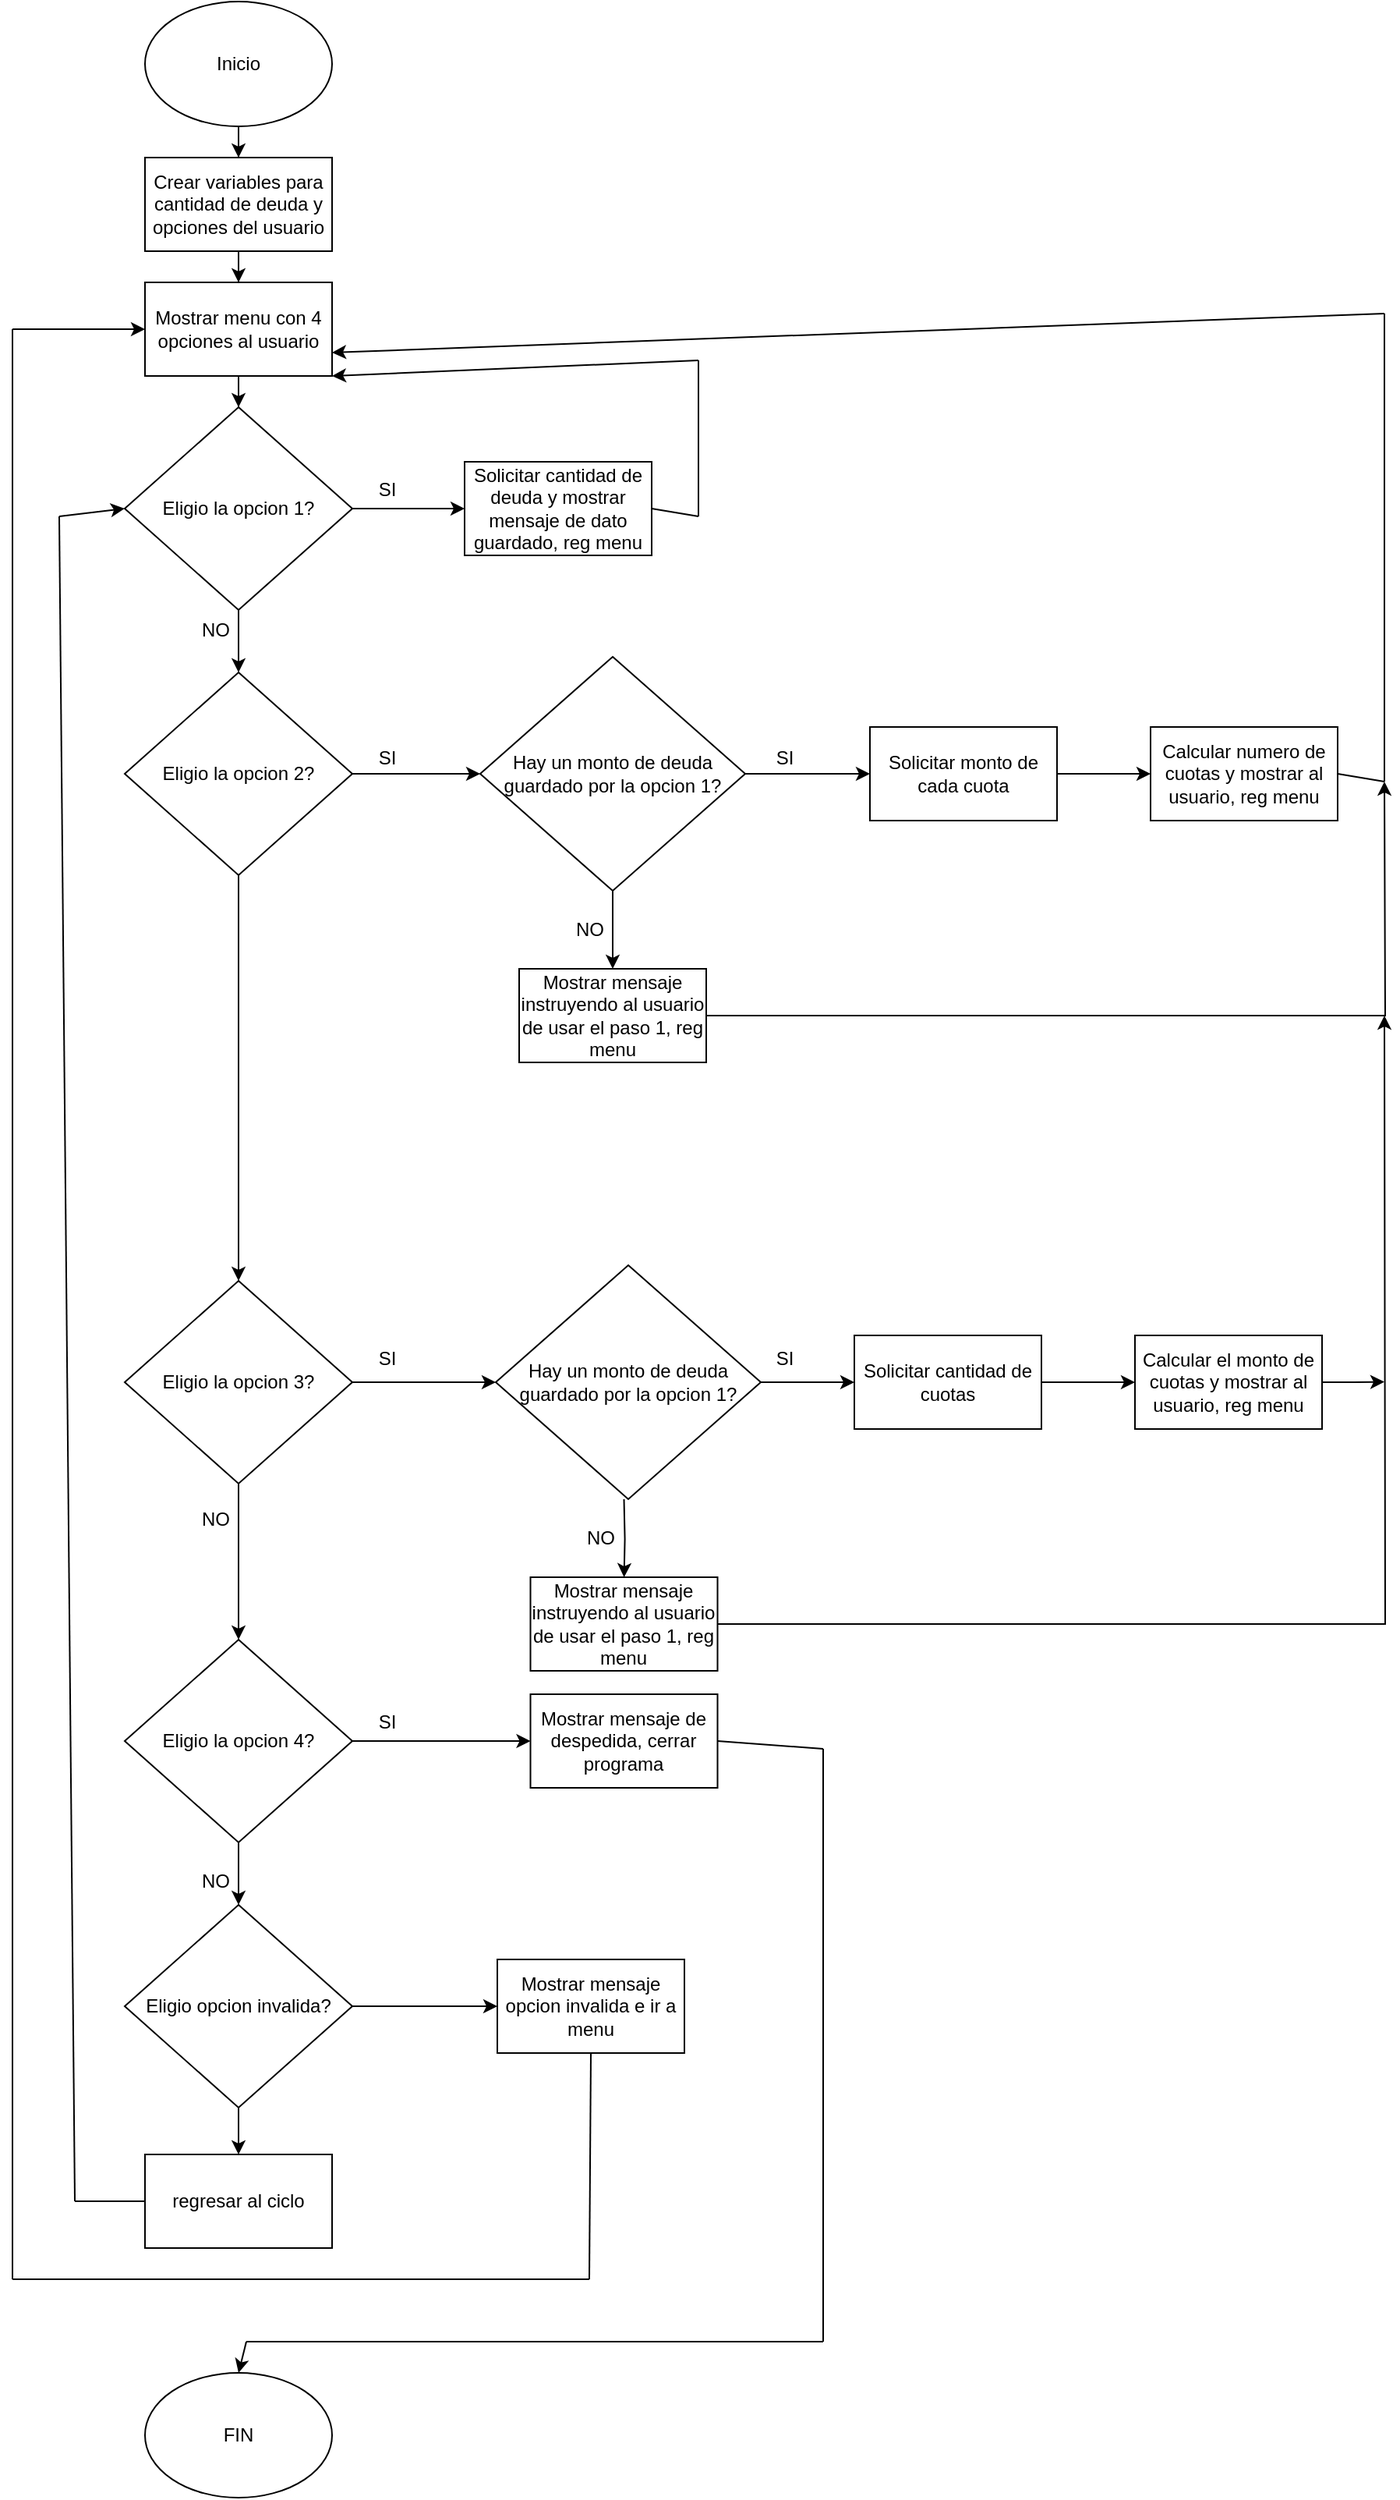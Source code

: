 <mxfile version="26.2.8">
  <diagram name="Page-1" id="Yu-JP59BiCappGFXED2v">
    <mxGraphModel dx="1006" dy="657" grid="1" gridSize="10" guides="1" tooltips="1" connect="1" arrows="1" fold="1" page="1" pageScale="1" pageWidth="850" pageHeight="1100" math="0" shadow="0">
      <root>
        <mxCell id="0" />
        <mxCell id="1" parent="0" />
        <mxCell id="n2Gzz4PYrOyp2X8KNBNQ-3" value="" style="edgeStyle=orthogonalEdgeStyle;rounded=0;orthogonalLoop=1;jettySize=auto;html=1;" edge="1" parent="1" source="n2Gzz4PYrOyp2X8KNBNQ-1" target="n2Gzz4PYrOyp2X8KNBNQ-2">
          <mxGeometry relative="1" as="geometry" />
        </mxCell>
        <mxCell id="n2Gzz4PYrOyp2X8KNBNQ-1" value="Inicio" style="ellipse;whiteSpace=wrap;html=1;" vertex="1" parent="1">
          <mxGeometry x="365" y="20" width="120" height="80" as="geometry" />
        </mxCell>
        <mxCell id="n2Gzz4PYrOyp2X8KNBNQ-5" value="" style="edgeStyle=orthogonalEdgeStyle;rounded=0;orthogonalLoop=1;jettySize=auto;html=1;" edge="1" parent="1" source="n2Gzz4PYrOyp2X8KNBNQ-2" target="n2Gzz4PYrOyp2X8KNBNQ-4">
          <mxGeometry relative="1" as="geometry" />
        </mxCell>
        <mxCell id="n2Gzz4PYrOyp2X8KNBNQ-2" value="Crear variables para cantidad de deuda y opciones del usuario" style="rounded=0;whiteSpace=wrap;html=1;" vertex="1" parent="1">
          <mxGeometry x="365" y="120" width="120" height="60" as="geometry" />
        </mxCell>
        <mxCell id="n2Gzz4PYrOyp2X8KNBNQ-8" value="" style="edgeStyle=orthogonalEdgeStyle;rounded=0;orthogonalLoop=1;jettySize=auto;html=1;" edge="1" parent="1" source="n2Gzz4PYrOyp2X8KNBNQ-4" target="n2Gzz4PYrOyp2X8KNBNQ-7">
          <mxGeometry relative="1" as="geometry" />
        </mxCell>
        <mxCell id="n2Gzz4PYrOyp2X8KNBNQ-4" value="Mostrar menu con 4 opciones al usuario" style="rounded=0;whiteSpace=wrap;html=1;" vertex="1" parent="1">
          <mxGeometry x="365" y="200" width="120" height="60" as="geometry" />
        </mxCell>
        <mxCell id="n2Gzz4PYrOyp2X8KNBNQ-10" value="" style="edgeStyle=orthogonalEdgeStyle;rounded=0;orthogonalLoop=1;jettySize=auto;html=1;" edge="1" parent="1" source="n2Gzz4PYrOyp2X8KNBNQ-7" target="n2Gzz4PYrOyp2X8KNBNQ-9">
          <mxGeometry relative="1" as="geometry" />
        </mxCell>
        <mxCell id="n2Gzz4PYrOyp2X8KNBNQ-13" value="" style="edgeStyle=orthogonalEdgeStyle;rounded=0;orthogonalLoop=1;jettySize=auto;html=1;" edge="1" parent="1" source="n2Gzz4PYrOyp2X8KNBNQ-7" target="n2Gzz4PYrOyp2X8KNBNQ-12">
          <mxGeometry relative="1" as="geometry" />
        </mxCell>
        <mxCell id="n2Gzz4PYrOyp2X8KNBNQ-7" value="Eligio la opcion 1?" style="rhombus;whiteSpace=wrap;html=1;" vertex="1" parent="1">
          <mxGeometry x="352" y="280" width="146" height="130" as="geometry" />
        </mxCell>
        <mxCell id="n2Gzz4PYrOyp2X8KNBNQ-9" value="Solicitar cantidad de deuda y mostrar mensaje de dato guardado, reg menu" style="rounded=0;whiteSpace=wrap;html=1;" vertex="1" parent="1">
          <mxGeometry x="570" y="315" width="120" height="60" as="geometry" />
        </mxCell>
        <mxCell id="n2Gzz4PYrOyp2X8KNBNQ-11" value="SI" style="text;html=1;align=center;verticalAlign=middle;resizable=0;points=[];autosize=1;strokeColor=none;fillColor=none;" vertex="1" parent="1">
          <mxGeometry x="505" y="318" width="30" height="30" as="geometry" />
        </mxCell>
        <mxCell id="n2Gzz4PYrOyp2X8KNBNQ-20" value="" style="edgeStyle=orthogonalEdgeStyle;rounded=0;orthogonalLoop=1;jettySize=auto;html=1;entryX=0;entryY=0.5;entryDx=0;entryDy=0;" edge="1" parent="1" source="n2Gzz4PYrOyp2X8KNBNQ-12" target="n2Gzz4PYrOyp2X8KNBNQ-21">
          <mxGeometry relative="1" as="geometry">
            <mxPoint x="580" y="515" as="targetPoint" />
          </mxGeometry>
        </mxCell>
        <mxCell id="n2Gzz4PYrOyp2X8KNBNQ-26" value="" style="edgeStyle=orthogonalEdgeStyle;rounded=0;orthogonalLoop=1;jettySize=auto;html=1;" edge="1" parent="1" source="n2Gzz4PYrOyp2X8KNBNQ-12" target="n2Gzz4PYrOyp2X8KNBNQ-25">
          <mxGeometry relative="1" as="geometry" />
        </mxCell>
        <mxCell id="n2Gzz4PYrOyp2X8KNBNQ-12" value="Eligio la opcion 2?" style="rhombus;whiteSpace=wrap;html=1;" vertex="1" parent="1">
          <mxGeometry x="352" y="450" width="146" height="130" as="geometry" />
        </mxCell>
        <mxCell id="n2Gzz4PYrOyp2X8KNBNQ-14" value="NO" style="text;html=1;align=center;verticalAlign=middle;resizable=0;points=[];autosize=1;strokeColor=none;fillColor=none;" vertex="1" parent="1">
          <mxGeometry x="390" y="408" width="40" height="30" as="geometry" />
        </mxCell>
        <mxCell id="n2Gzz4PYrOyp2X8KNBNQ-16" value="" style="endArrow=classic;html=1;rounded=0;entryX=1;entryY=1;entryDx=0;entryDy=0;" edge="1" parent="1" target="n2Gzz4PYrOyp2X8KNBNQ-4">
          <mxGeometry width="50" height="50" relative="1" as="geometry">
            <mxPoint x="720" y="250" as="sourcePoint" />
            <mxPoint x="480" y="270" as="targetPoint" />
          </mxGeometry>
        </mxCell>
        <mxCell id="n2Gzz4PYrOyp2X8KNBNQ-17" value="" style="endArrow=none;html=1;rounded=0;" edge="1" parent="1">
          <mxGeometry width="50" height="50" relative="1" as="geometry">
            <mxPoint x="720" y="350" as="sourcePoint" />
            <mxPoint x="720" y="250" as="targetPoint" />
          </mxGeometry>
        </mxCell>
        <mxCell id="n2Gzz4PYrOyp2X8KNBNQ-18" value="" style="endArrow=none;html=1;rounded=0;entryX=1;entryY=0.5;entryDx=0;entryDy=0;" edge="1" parent="1" target="n2Gzz4PYrOyp2X8KNBNQ-9">
          <mxGeometry width="50" height="50" relative="1" as="geometry">
            <mxPoint x="720" y="350" as="sourcePoint" />
            <mxPoint x="480" y="270" as="targetPoint" />
          </mxGeometry>
        </mxCell>
        <mxCell id="n2Gzz4PYrOyp2X8KNBNQ-29" value="" style="edgeStyle=orthogonalEdgeStyle;rounded=0;orthogonalLoop=1;jettySize=auto;html=1;" edge="1" parent="1" source="n2Gzz4PYrOyp2X8KNBNQ-21" target="n2Gzz4PYrOyp2X8KNBNQ-28">
          <mxGeometry relative="1" as="geometry" />
        </mxCell>
        <mxCell id="n2Gzz4PYrOyp2X8KNBNQ-37" value="" style="edgeStyle=orthogonalEdgeStyle;rounded=0;orthogonalLoop=1;jettySize=auto;html=1;" edge="1" parent="1" source="n2Gzz4PYrOyp2X8KNBNQ-21" target="n2Gzz4PYrOyp2X8KNBNQ-36">
          <mxGeometry relative="1" as="geometry" />
        </mxCell>
        <mxCell id="n2Gzz4PYrOyp2X8KNBNQ-21" value="Hay un monto de deuda guardado por la opcion 1?" style="rhombus;whiteSpace=wrap;html=1;" vertex="1" parent="1">
          <mxGeometry x="580" y="440" width="170" height="150" as="geometry" />
        </mxCell>
        <mxCell id="n2Gzz4PYrOyp2X8KNBNQ-23" value="SI" style="text;html=1;align=center;verticalAlign=middle;resizable=0;points=[];autosize=1;strokeColor=none;fillColor=none;" vertex="1" parent="1">
          <mxGeometry x="505" y="490" width="30" height="30" as="geometry" />
        </mxCell>
        <mxCell id="n2Gzz4PYrOyp2X8KNBNQ-40" value="" style="edgeStyle=orthogonalEdgeStyle;rounded=0;orthogonalLoop=1;jettySize=auto;html=1;" edge="1" parent="1" source="n2Gzz4PYrOyp2X8KNBNQ-25" target="n2Gzz4PYrOyp2X8KNBNQ-27">
          <mxGeometry relative="1" as="geometry" />
        </mxCell>
        <mxCell id="n2Gzz4PYrOyp2X8KNBNQ-52" value="" style="edgeStyle=orthogonalEdgeStyle;rounded=0;orthogonalLoop=1;jettySize=auto;html=1;" edge="1" parent="1" source="n2Gzz4PYrOyp2X8KNBNQ-25" target="n2Gzz4PYrOyp2X8KNBNQ-51">
          <mxGeometry relative="1" as="geometry" />
        </mxCell>
        <mxCell id="n2Gzz4PYrOyp2X8KNBNQ-25" value="Eligio la opcion 3?" style="rhombus;whiteSpace=wrap;html=1;" vertex="1" parent="1">
          <mxGeometry x="352" y="840" width="146" height="130" as="geometry" />
        </mxCell>
        <mxCell id="n2Gzz4PYrOyp2X8KNBNQ-47" value="" style="edgeStyle=orthogonalEdgeStyle;rounded=0;orthogonalLoop=1;jettySize=auto;html=1;" edge="1" parent="1" source="n2Gzz4PYrOyp2X8KNBNQ-27" target="n2Gzz4PYrOyp2X8KNBNQ-45">
          <mxGeometry relative="1" as="geometry" />
        </mxCell>
        <mxCell id="n2Gzz4PYrOyp2X8KNBNQ-27" value="Hay un monto de deuda guardado por la opcion 1?" style="rhombus;whiteSpace=wrap;html=1;" vertex="1" parent="1">
          <mxGeometry x="590" y="830" width="170" height="150" as="geometry" />
        </mxCell>
        <mxCell id="n2Gzz4PYrOyp2X8KNBNQ-32" style="edgeStyle=orthogonalEdgeStyle;rounded=0;orthogonalLoop=1;jettySize=auto;html=1;entryX=0;entryY=0.5;entryDx=0;entryDy=0;" edge="1" parent="1" source="n2Gzz4PYrOyp2X8KNBNQ-28" target="n2Gzz4PYrOyp2X8KNBNQ-31">
          <mxGeometry relative="1" as="geometry" />
        </mxCell>
        <mxCell id="n2Gzz4PYrOyp2X8KNBNQ-28" value="Solicitar monto de cada cuota" style="rounded=0;whiteSpace=wrap;html=1;" vertex="1" parent="1">
          <mxGeometry x="830" y="485" width="120" height="60" as="geometry" />
        </mxCell>
        <mxCell id="n2Gzz4PYrOyp2X8KNBNQ-30" value="SI" style="text;html=1;align=center;verticalAlign=middle;resizable=0;points=[];autosize=1;strokeColor=none;fillColor=none;" vertex="1" parent="1">
          <mxGeometry x="760" y="490" width="30" height="30" as="geometry" />
        </mxCell>
        <mxCell id="n2Gzz4PYrOyp2X8KNBNQ-31" value="Calcular numero de cuotas y mostrar al usuario, reg menu" style="rounded=0;whiteSpace=wrap;html=1;" vertex="1" parent="1">
          <mxGeometry x="1010" y="485" width="120" height="60" as="geometry" />
        </mxCell>
        <mxCell id="n2Gzz4PYrOyp2X8KNBNQ-33" value="" style="endArrow=classic;html=1;rounded=0;entryX=1;entryY=0.75;entryDx=0;entryDy=0;" edge="1" parent="1" target="n2Gzz4PYrOyp2X8KNBNQ-4">
          <mxGeometry width="50" height="50" relative="1" as="geometry">
            <mxPoint x="1160" y="220" as="sourcePoint" />
            <mxPoint x="840" y="250" as="targetPoint" />
          </mxGeometry>
        </mxCell>
        <mxCell id="n2Gzz4PYrOyp2X8KNBNQ-34" value="" style="endArrow=none;html=1;rounded=0;" edge="1" parent="1">
          <mxGeometry width="50" height="50" relative="1" as="geometry">
            <mxPoint x="1160" y="520" as="sourcePoint" />
            <mxPoint x="1160" y="220" as="targetPoint" />
          </mxGeometry>
        </mxCell>
        <mxCell id="n2Gzz4PYrOyp2X8KNBNQ-35" value="" style="endArrow=none;html=1;rounded=0;exitX=1;exitY=0.5;exitDx=0;exitDy=0;" edge="1" parent="1" source="n2Gzz4PYrOyp2X8KNBNQ-31">
          <mxGeometry width="50" height="50" relative="1" as="geometry">
            <mxPoint x="910" y="370" as="sourcePoint" />
            <mxPoint x="1160" y="520" as="targetPoint" />
          </mxGeometry>
        </mxCell>
        <mxCell id="n2Gzz4PYrOyp2X8KNBNQ-39" style="edgeStyle=orthogonalEdgeStyle;rounded=0;orthogonalLoop=1;jettySize=auto;html=1;" edge="1" parent="1" source="n2Gzz4PYrOyp2X8KNBNQ-36">
          <mxGeometry relative="1" as="geometry">
            <mxPoint x="1160" y="520" as="targetPoint" />
          </mxGeometry>
        </mxCell>
        <mxCell id="n2Gzz4PYrOyp2X8KNBNQ-36" value="Mostrar mensaje instruyendo al usuario de usar el paso 1, reg menu" style="rounded=0;whiteSpace=wrap;html=1;" vertex="1" parent="1">
          <mxGeometry x="605" y="640" width="120" height="60" as="geometry" />
        </mxCell>
        <mxCell id="n2Gzz4PYrOyp2X8KNBNQ-38" value="NO" style="text;html=1;align=center;verticalAlign=middle;resizable=0;points=[];autosize=1;strokeColor=none;fillColor=none;" vertex="1" parent="1">
          <mxGeometry x="630" y="600" width="40" height="30" as="geometry" />
        </mxCell>
        <mxCell id="n2Gzz4PYrOyp2X8KNBNQ-41" value="" style="edgeStyle=orthogonalEdgeStyle;rounded=0;orthogonalLoop=1;jettySize=auto;html=1;" edge="1" parent="1" target="n2Gzz4PYrOyp2X8KNBNQ-43">
          <mxGeometry relative="1" as="geometry">
            <mxPoint x="672.25" y="980" as="sourcePoint" />
          </mxGeometry>
        </mxCell>
        <mxCell id="n2Gzz4PYrOyp2X8KNBNQ-42" style="edgeStyle=orthogonalEdgeStyle;rounded=0;orthogonalLoop=1;jettySize=auto;html=1;" edge="1" parent="1" source="n2Gzz4PYrOyp2X8KNBNQ-43">
          <mxGeometry relative="1" as="geometry">
            <mxPoint x="1160" y="670" as="targetPoint" />
          </mxGeometry>
        </mxCell>
        <mxCell id="n2Gzz4PYrOyp2X8KNBNQ-43" value="Mostrar mensaje instruyendo al usuario de usar el paso 1, reg menu" style="rounded=0;whiteSpace=wrap;html=1;" vertex="1" parent="1">
          <mxGeometry x="612.25" y="1030" width="120" height="60" as="geometry" />
        </mxCell>
        <mxCell id="n2Gzz4PYrOyp2X8KNBNQ-44" value="NO" style="text;html=1;align=center;verticalAlign=middle;resizable=0;points=[];autosize=1;strokeColor=none;fillColor=none;" vertex="1" parent="1">
          <mxGeometry x="637.25" y="990" width="40" height="30" as="geometry" />
        </mxCell>
        <mxCell id="n2Gzz4PYrOyp2X8KNBNQ-48" value="" style="edgeStyle=orthogonalEdgeStyle;rounded=0;orthogonalLoop=1;jettySize=auto;html=1;" edge="1" parent="1" source="n2Gzz4PYrOyp2X8KNBNQ-45" target="n2Gzz4PYrOyp2X8KNBNQ-46">
          <mxGeometry relative="1" as="geometry" />
        </mxCell>
        <mxCell id="n2Gzz4PYrOyp2X8KNBNQ-45" value="Solicitar cantidad de cuotas" style="rounded=0;whiteSpace=wrap;html=1;" vertex="1" parent="1">
          <mxGeometry x="820" y="875" width="120" height="60" as="geometry" />
        </mxCell>
        <mxCell id="n2Gzz4PYrOyp2X8KNBNQ-49" style="edgeStyle=orthogonalEdgeStyle;rounded=0;orthogonalLoop=1;jettySize=auto;html=1;exitX=1;exitY=0.5;exitDx=0;exitDy=0;" edge="1" parent="1" source="n2Gzz4PYrOyp2X8KNBNQ-46">
          <mxGeometry relative="1" as="geometry">
            <mxPoint x="1160" y="904.75" as="targetPoint" />
          </mxGeometry>
        </mxCell>
        <mxCell id="n2Gzz4PYrOyp2X8KNBNQ-46" value="Calcular el monto de cuotas y mostrar al usuario, reg menu" style="rounded=0;whiteSpace=wrap;html=1;" vertex="1" parent="1">
          <mxGeometry x="1000" y="875" width="120" height="60" as="geometry" />
        </mxCell>
        <mxCell id="n2Gzz4PYrOyp2X8KNBNQ-57" value="" style="edgeStyle=orthogonalEdgeStyle;rounded=0;orthogonalLoop=1;jettySize=auto;html=1;" edge="1" parent="1" source="n2Gzz4PYrOyp2X8KNBNQ-51" target="n2Gzz4PYrOyp2X8KNBNQ-56">
          <mxGeometry relative="1" as="geometry" />
        </mxCell>
        <mxCell id="n2Gzz4PYrOyp2X8KNBNQ-61" value="" style="edgeStyle=orthogonalEdgeStyle;rounded=0;orthogonalLoop=1;jettySize=auto;html=1;" edge="1" parent="1" source="n2Gzz4PYrOyp2X8KNBNQ-51" target="n2Gzz4PYrOyp2X8KNBNQ-60">
          <mxGeometry relative="1" as="geometry" />
        </mxCell>
        <mxCell id="n2Gzz4PYrOyp2X8KNBNQ-51" value="Eligio la opcion 4?" style="rhombus;whiteSpace=wrap;html=1;" vertex="1" parent="1">
          <mxGeometry x="352" y="1070" width="146" height="130" as="geometry" />
        </mxCell>
        <mxCell id="n2Gzz4PYrOyp2X8KNBNQ-53" value="NO" style="text;html=1;align=center;verticalAlign=middle;resizable=0;points=[];autosize=1;strokeColor=none;fillColor=none;" vertex="1" parent="1">
          <mxGeometry x="390" y="978" width="40" height="30" as="geometry" />
        </mxCell>
        <mxCell id="n2Gzz4PYrOyp2X8KNBNQ-54" value="SI" style="text;html=1;align=center;verticalAlign=middle;resizable=0;points=[];autosize=1;strokeColor=none;fillColor=none;" vertex="1" parent="1">
          <mxGeometry x="760" y="875" width="30" height="30" as="geometry" />
        </mxCell>
        <mxCell id="n2Gzz4PYrOyp2X8KNBNQ-55" value="SI" style="text;html=1;align=center;verticalAlign=middle;resizable=0;points=[];autosize=1;strokeColor=none;fillColor=none;" vertex="1" parent="1">
          <mxGeometry x="505" y="875" width="30" height="30" as="geometry" />
        </mxCell>
        <mxCell id="n2Gzz4PYrOyp2X8KNBNQ-56" value="Mostrar mensaje de despedida, cerrar programa" style="rounded=0;whiteSpace=wrap;html=1;" vertex="1" parent="1">
          <mxGeometry x="612.25" y="1105" width="120" height="60" as="geometry" />
        </mxCell>
        <mxCell id="n2Gzz4PYrOyp2X8KNBNQ-58" value="SI" style="text;html=1;align=center;verticalAlign=middle;resizable=0;points=[];autosize=1;strokeColor=none;fillColor=none;" vertex="1" parent="1">
          <mxGeometry x="505" y="1108" width="30" height="30" as="geometry" />
        </mxCell>
        <mxCell id="n2Gzz4PYrOyp2X8KNBNQ-64" value="" style="edgeStyle=orthogonalEdgeStyle;rounded=0;orthogonalLoop=1;jettySize=auto;html=1;" edge="1" parent="1" source="n2Gzz4PYrOyp2X8KNBNQ-60" target="n2Gzz4PYrOyp2X8KNBNQ-63">
          <mxGeometry relative="1" as="geometry" />
        </mxCell>
        <mxCell id="n2Gzz4PYrOyp2X8KNBNQ-66" value="" style="edgeStyle=orthogonalEdgeStyle;rounded=0;orthogonalLoop=1;jettySize=auto;html=1;" edge="1" parent="1" source="n2Gzz4PYrOyp2X8KNBNQ-60" target="n2Gzz4PYrOyp2X8KNBNQ-65">
          <mxGeometry relative="1" as="geometry" />
        </mxCell>
        <mxCell id="n2Gzz4PYrOyp2X8KNBNQ-60" value="Eligio opcion invalida?" style="rhombus;whiteSpace=wrap;html=1;" vertex="1" parent="1">
          <mxGeometry x="352" y="1240" width="146" height="130" as="geometry" />
        </mxCell>
        <mxCell id="n2Gzz4PYrOyp2X8KNBNQ-62" value="NO" style="text;html=1;align=center;verticalAlign=middle;resizable=0;points=[];autosize=1;strokeColor=none;fillColor=none;" vertex="1" parent="1">
          <mxGeometry x="390" y="1210" width="40" height="30" as="geometry" />
        </mxCell>
        <mxCell id="n2Gzz4PYrOyp2X8KNBNQ-63" value="Mostrar mensaje opcion invalida e ir a menu" style="whiteSpace=wrap;html=1;" vertex="1" parent="1">
          <mxGeometry x="591" y="1275" width="120" height="60" as="geometry" />
        </mxCell>
        <mxCell id="n2Gzz4PYrOyp2X8KNBNQ-65" value="regresar al ciclo" style="rounded=0;whiteSpace=wrap;html=1;" vertex="1" parent="1">
          <mxGeometry x="365" y="1400" width="120" height="60" as="geometry" />
        </mxCell>
        <mxCell id="n2Gzz4PYrOyp2X8KNBNQ-67" value="" style="endArrow=none;html=1;rounded=0;entryX=0;entryY=0.5;entryDx=0;entryDy=0;" edge="1" parent="1" target="n2Gzz4PYrOyp2X8KNBNQ-65">
          <mxGeometry width="50" height="50" relative="1" as="geometry">
            <mxPoint x="320" y="1430" as="sourcePoint" />
            <mxPoint x="620" y="1200" as="targetPoint" />
          </mxGeometry>
        </mxCell>
        <mxCell id="n2Gzz4PYrOyp2X8KNBNQ-68" value="" style="endArrow=none;html=1;rounded=0;" edge="1" parent="1">
          <mxGeometry width="50" height="50" relative="1" as="geometry">
            <mxPoint x="320" y="1430" as="sourcePoint" />
            <mxPoint x="310" y="350" as="targetPoint" />
          </mxGeometry>
        </mxCell>
        <mxCell id="n2Gzz4PYrOyp2X8KNBNQ-69" value="" style="endArrow=classic;html=1;rounded=0;entryX=0;entryY=0.5;entryDx=0;entryDy=0;" edge="1" parent="1" target="n2Gzz4PYrOyp2X8KNBNQ-7">
          <mxGeometry width="50" height="50" relative="1" as="geometry">
            <mxPoint x="310" y="350" as="sourcePoint" />
            <mxPoint x="760" y="470" as="targetPoint" />
          </mxGeometry>
        </mxCell>
        <mxCell id="n2Gzz4PYrOyp2X8KNBNQ-71" value="" style="endArrow=none;html=1;rounded=0;entryX=0.5;entryY=1;entryDx=0;entryDy=0;" edge="1" parent="1" target="n2Gzz4PYrOyp2X8KNBNQ-63">
          <mxGeometry width="50" height="50" relative="1" as="geometry">
            <mxPoint x="650" y="1480" as="sourcePoint" />
            <mxPoint x="640" y="1420" as="targetPoint" />
          </mxGeometry>
        </mxCell>
        <mxCell id="n2Gzz4PYrOyp2X8KNBNQ-72" value="" style="endArrow=none;html=1;rounded=0;" edge="1" parent="1">
          <mxGeometry width="50" height="50" relative="1" as="geometry">
            <mxPoint x="280" y="1480" as="sourcePoint" />
            <mxPoint x="650" y="1480" as="targetPoint" />
          </mxGeometry>
        </mxCell>
        <mxCell id="n2Gzz4PYrOyp2X8KNBNQ-73" value="" style="endArrow=none;html=1;rounded=0;" edge="1" parent="1">
          <mxGeometry width="50" height="50" relative="1" as="geometry">
            <mxPoint x="280" y="1480" as="sourcePoint" />
            <mxPoint x="280" y="230" as="targetPoint" />
          </mxGeometry>
        </mxCell>
        <mxCell id="n2Gzz4PYrOyp2X8KNBNQ-74" value="" style="endArrow=classic;html=1;rounded=0;entryX=0;entryY=0.5;entryDx=0;entryDy=0;" edge="1" parent="1" target="n2Gzz4PYrOyp2X8KNBNQ-4">
          <mxGeometry width="50" height="50" relative="1" as="geometry">
            <mxPoint x="280" y="230" as="sourcePoint" />
            <mxPoint x="640" y="340" as="targetPoint" />
          </mxGeometry>
        </mxCell>
        <mxCell id="n2Gzz4PYrOyp2X8KNBNQ-75" value="FIN" style="ellipse;whiteSpace=wrap;html=1;" vertex="1" parent="1">
          <mxGeometry x="365" y="1540" width="120" height="80" as="geometry" />
        </mxCell>
        <mxCell id="n2Gzz4PYrOyp2X8KNBNQ-77" value="" style="endArrow=classic;html=1;rounded=0;entryX=0.5;entryY=0;entryDx=0;entryDy=0;" edge="1" parent="1" target="n2Gzz4PYrOyp2X8KNBNQ-75">
          <mxGeometry width="50" height="50" relative="1" as="geometry">
            <mxPoint x="430" y="1520" as="sourcePoint" />
            <mxPoint x="850" y="1340" as="targetPoint" />
          </mxGeometry>
        </mxCell>
        <mxCell id="n2Gzz4PYrOyp2X8KNBNQ-78" value="" style="endArrow=none;html=1;rounded=0;" edge="1" parent="1">
          <mxGeometry width="50" height="50" relative="1" as="geometry">
            <mxPoint x="430" y="1520" as="sourcePoint" />
            <mxPoint x="800" y="1520" as="targetPoint" />
          </mxGeometry>
        </mxCell>
        <mxCell id="n2Gzz4PYrOyp2X8KNBNQ-79" value="" style="endArrow=none;html=1;rounded=0;" edge="1" parent="1">
          <mxGeometry width="50" height="50" relative="1" as="geometry">
            <mxPoint x="800" y="1520" as="sourcePoint" />
            <mxPoint x="800" y="1140" as="targetPoint" />
          </mxGeometry>
        </mxCell>
        <mxCell id="n2Gzz4PYrOyp2X8KNBNQ-80" value="" style="endArrow=none;html=1;rounded=0;exitX=1;exitY=0.5;exitDx=0;exitDy=0;" edge="1" parent="1" source="n2Gzz4PYrOyp2X8KNBNQ-56">
          <mxGeometry width="50" height="50" relative="1" as="geometry">
            <mxPoint x="800" y="1390" as="sourcePoint" />
            <mxPoint x="800" y="1140" as="targetPoint" />
          </mxGeometry>
        </mxCell>
      </root>
    </mxGraphModel>
  </diagram>
</mxfile>
